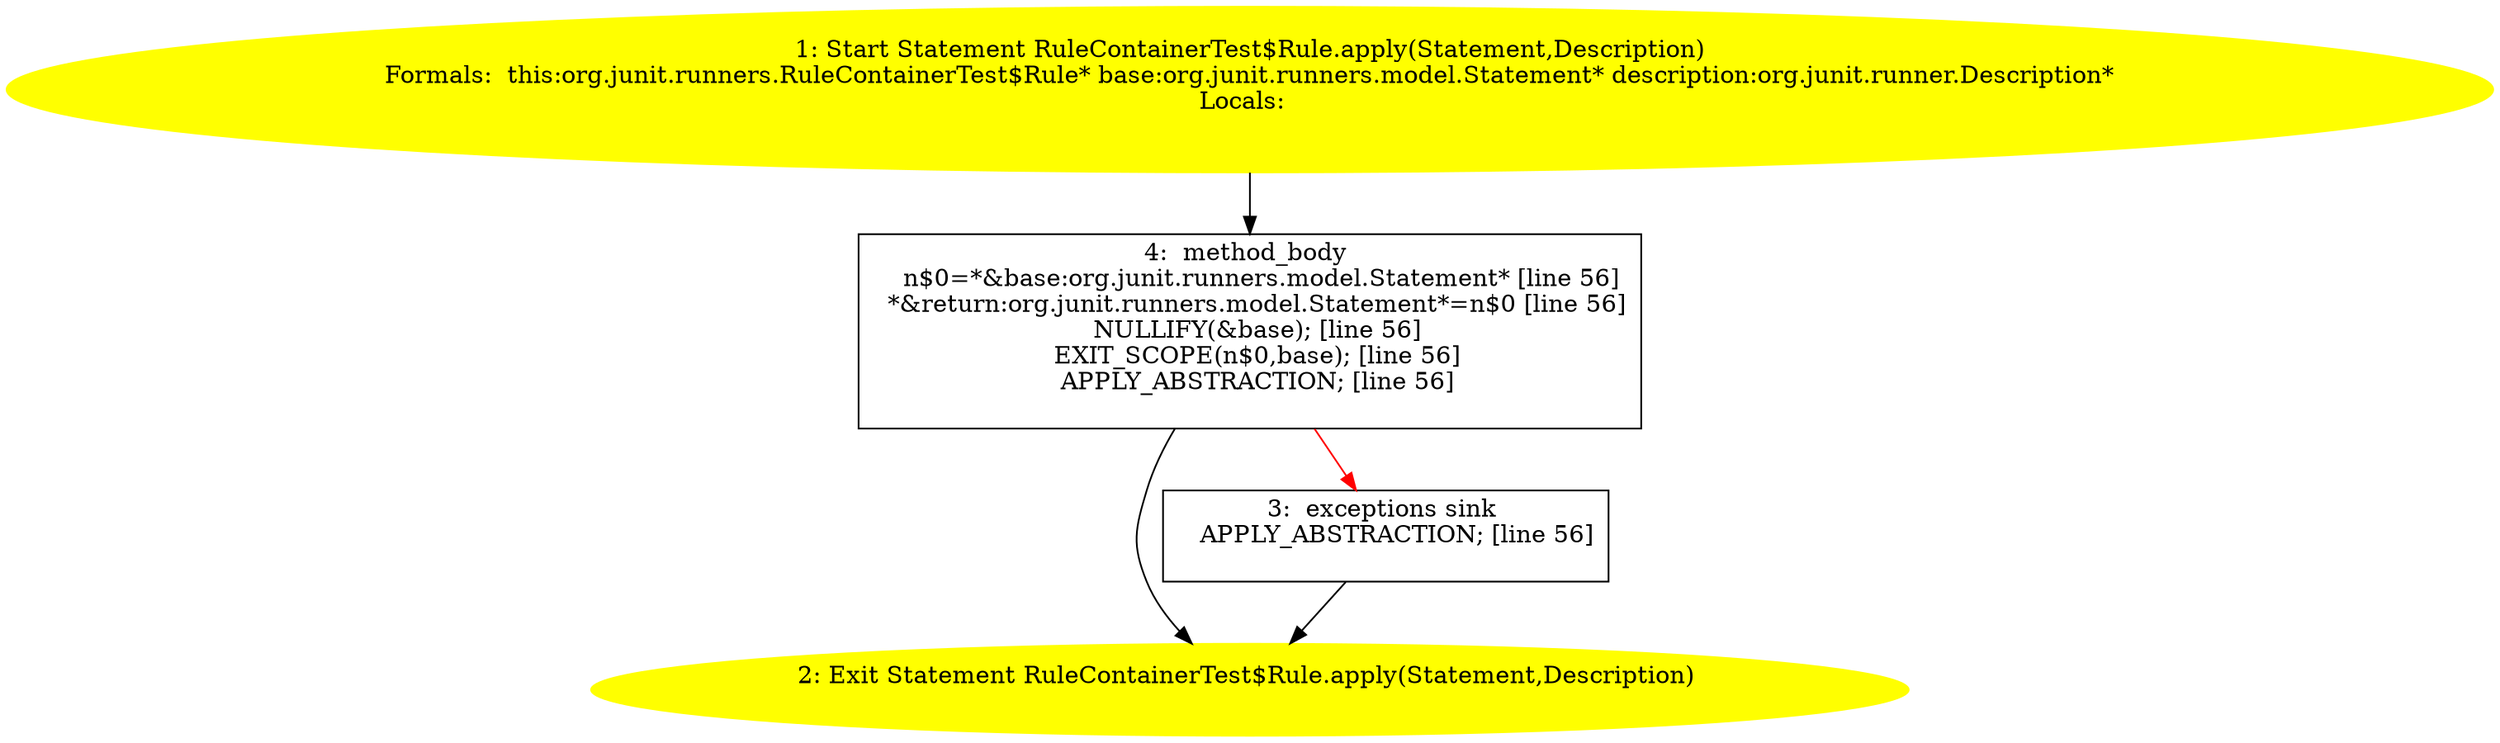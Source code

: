 /* @generated */
digraph cfg {
"org.junit.runners.RuleContainerTest$Rule.apply(org.junit.runners.model.Statement,org.junit.runner.De.ec33580504ceee1ce4d9ddbbbf833876_1" [label="1: Start Statement RuleContainerTest$Rule.apply(Statement,Description)\nFormals:  this:org.junit.runners.RuleContainerTest$Rule* base:org.junit.runners.model.Statement* description:org.junit.runner.Description*\nLocals:  \n  " color=yellow style=filled]
	

	 "org.junit.runners.RuleContainerTest$Rule.apply(org.junit.runners.model.Statement,org.junit.runner.De.ec33580504ceee1ce4d9ddbbbf833876_1" -> "org.junit.runners.RuleContainerTest$Rule.apply(org.junit.runners.model.Statement,org.junit.runner.De.ec33580504ceee1ce4d9ddbbbf833876_4" ;
"org.junit.runners.RuleContainerTest$Rule.apply(org.junit.runners.model.Statement,org.junit.runner.De.ec33580504ceee1ce4d9ddbbbf833876_2" [label="2: Exit Statement RuleContainerTest$Rule.apply(Statement,Description) \n  " color=yellow style=filled]
	

"org.junit.runners.RuleContainerTest$Rule.apply(org.junit.runners.model.Statement,org.junit.runner.De.ec33580504ceee1ce4d9ddbbbf833876_3" [label="3:  exceptions sink \n   APPLY_ABSTRACTION; [line 56]\n " shape="box"]
	

	 "org.junit.runners.RuleContainerTest$Rule.apply(org.junit.runners.model.Statement,org.junit.runner.De.ec33580504ceee1ce4d9ddbbbf833876_3" -> "org.junit.runners.RuleContainerTest$Rule.apply(org.junit.runners.model.Statement,org.junit.runner.De.ec33580504ceee1ce4d9ddbbbf833876_2" ;
"org.junit.runners.RuleContainerTest$Rule.apply(org.junit.runners.model.Statement,org.junit.runner.De.ec33580504ceee1ce4d9ddbbbf833876_4" [label="4:  method_body \n   n$0=*&base:org.junit.runners.model.Statement* [line 56]\n  *&return:org.junit.runners.model.Statement*=n$0 [line 56]\n  NULLIFY(&base); [line 56]\n  EXIT_SCOPE(n$0,base); [line 56]\n  APPLY_ABSTRACTION; [line 56]\n " shape="box"]
	

	 "org.junit.runners.RuleContainerTest$Rule.apply(org.junit.runners.model.Statement,org.junit.runner.De.ec33580504ceee1ce4d9ddbbbf833876_4" -> "org.junit.runners.RuleContainerTest$Rule.apply(org.junit.runners.model.Statement,org.junit.runner.De.ec33580504ceee1ce4d9ddbbbf833876_2" ;
	 "org.junit.runners.RuleContainerTest$Rule.apply(org.junit.runners.model.Statement,org.junit.runner.De.ec33580504ceee1ce4d9ddbbbf833876_4" -> "org.junit.runners.RuleContainerTest$Rule.apply(org.junit.runners.model.Statement,org.junit.runner.De.ec33580504ceee1ce4d9ddbbbf833876_3" [color="red" ];
}
